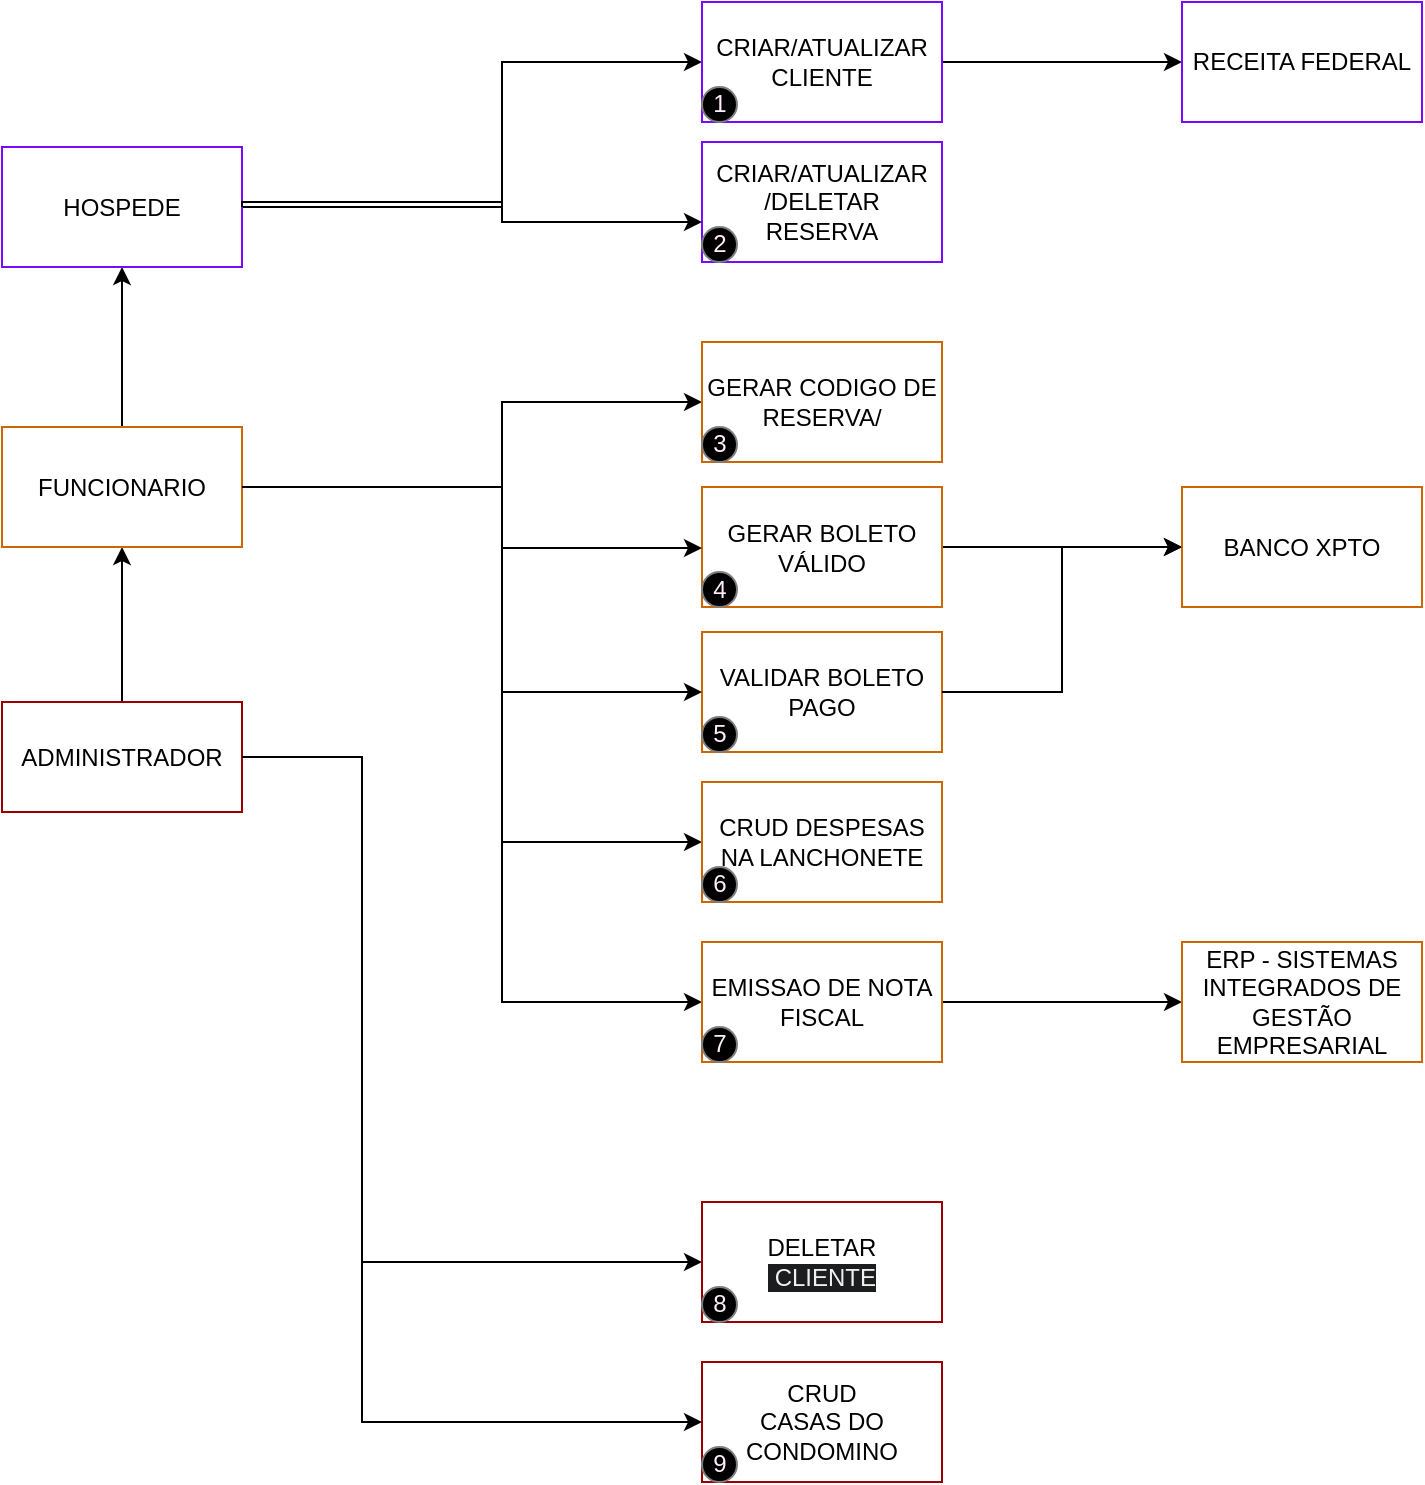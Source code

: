 <mxfile version="24.0.4" type="device">
  <diagram name="Page-1" id="6133507b-19e7-1e82-6fc7-422aa6c4b21f">
    <mxGraphModel dx="819" dy="488" grid="1" gridSize="10" guides="1" tooltips="1" connect="1" arrows="1" fold="1" page="1" pageScale="1" pageWidth="1100" pageHeight="850" background="none" math="0" shadow="0">
      <root>
        <mxCell id="0" />
        <mxCell id="1" parent="0" />
        <mxCell id="RxISOOJpV0L6cPA-b-1B-47" value="" style="edgeStyle=orthogonalEdgeStyle;rounded=0;orthogonalLoop=1;jettySize=auto;html=1;" edge="1" parent="1" source="RxISOOJpV0L6cPA-b-1B-43" target="RxISOOJpV0L6cPA-b-1B-46">
          <mxGeometry relative="1" as="geometry" />
        </mxCell>
        <mxCell id="RxISOOJpV0L6cPA-b-1B-56" value="" style="edgeStyle=orthogonalEdgeStyle;rounded=0;orthogonalLoop=1;jettySize=auto;html=1;entryX=0;entryY=0.5;entryDx=0;entryDy=0;" edge="1" parent="1" source="RxISOOJpV0L6cPA-b-1B-43" target="RxISOOJpV0L6cPA-b-1B-55">
          <mxGeometry relative="1" as="geometry">
            <Array as="points">
              <mxPoint x="260" y="457" />
              <mxPoint x="260" y="710" />
            </Array>
          </mxGeometry>
        </mxCell>
        <mxCell id="RxISOOJpV0L6cPA-b-1B-43" value="ADMINISTRADOR" style="rounded=0;whiteSpace=wrap;html=1;strokeColor=#990000;" vertex="1" parent="1">
          <mxGeometry x="80" y="430" width="120" height="55" as="geometry" />
        </mxCell>
        <mxCell id="RxISOOJpV0L6cPA-b-1B-49" value="" style="edgeStyle=orthogonalEdgeStyle;rounded=0;orthogonalLoop=1;jettySize=auto;html=1;" edge="1" parent="1" source="RxISOOJpV0L6cPA-b-1B-46" target="RxISOOJpV0L6cPA-b-1B-48">
          <mxGeometry relative="1" as="geometry" />
        </mxCell>
        <mxCell id="RxISOOJpV0L6cPA-b-1B-61" value="" style="edgeStyle=orthogonalEdgeStyle;rounded=0;orthogonalLoop=1;jettySize=auto;html=1;entryX=0;entryY=0.5;entryDx=0;entryDy=0;" edge="1" parent="1" source="RxISOOJpV0L6cPA-b-1B-46" target="RxISOOJpV0L6cPA-b-1B-60">
          <mxGeometry relative="1" as="geometry">
            <Array as="points">
              <mxPoint x="330" y="323" />
              <mxPoint x="330" y="280" />
            </Array>
          </mxGeometry>
        </mxCell>
        <mxCell id="RxISOOJpV0L6cPA-b-1B-74" value="" style="edgeStyle=orthogonalEdgeStyle;rounded=0;orthogonalLoop=1;jettySize=auto;html=1;entryX=0;entryY=0.5;entryDx=0;entryDy=0;" edge="1" parent="1" source="RxISOOJpV0L6cPA-b-1B-46" target="RxISOOJpV0L6cPA-b-1B-73">
          <mxGeometry relative="1" as="geometry">
            <Array as="points">
              <mxPoint x="330" y="323" />
              <mxPoint x="330" y="500" />
            </Array>
          </mxGeometry>
        </mxCell>
        <mxCell id="RxISOOJpV0L6cPA-b-1B-76" value="" style="edgeStyle=orthogonalEdgeStyle;rounded=0;orthogonalLoop=1;jettySize=auto;html=1;entryX=0;entryY=0.5;entryDx=0;entryDy=0;" edge="1" parent="1" source="RxISOOJpV0L6cPA-b-1B-46" target="RxISOOJpV0L6cPA-b-1B-75">
          <mxGeometry relative="1" as="geometry">
            <Array as="points">
              <mxPoint x="330" y="323" />
              <mxPoint x="330" y="580" />
            </Array>
          </mxGeometry>
        </mxCell>
        <mxCell id="RxISOOJpV0L6cPA-b-1B-46" value="FUNCIONARIO" style="whiteSpace=wrap;html=1;rounded=0;strokeColor=#CC6600;" vertex="1" parent="1">
          <mxGeometry x="80" y="292.5" width="120" height="60" as="geometry" />
        </mxCell>
        <mxCell id="RxISOOJpV0L6cPA-b-1B-51" value="" style="edgeStyle=orthogonalEdgeStyle;rounded=0;orthogonalLoop=1;jettySize=auto;html=1;" edge="1" parent="1" source="RxISOOJpV0L6cPA-b-1B-48" target="RxISOOJpV0L6cPA-b-1B-50">
          <mxGeometry relative="1" as="geometry">
            <Array as="points">
              <mxPoint x="330" y="183" />
              <mxPoint x="330" y="110" />
            </Array>
          </mxGeometry>
        </mxCell>
        <mxCell id="RxISOOJpV0L6cPA-b-1B-48" value="HOSPEDE" style="whiteSpace=wrap;html=1;rounded=0;strokeColor=#780AFF;" vertex="1" parent="1">
          <mxGeometry x="80" y="152.5" width="120" height="60" as="geometry" />
        </mxCell>
        <mxCell id="RxISOOJpV0L6cPA-b-1B-89" value="" style="edgeStyle=orthogonalEdgeStyle;rounded=0;orthogonalLoop=1;jettySize=auto;html=1;" edge="1" parent="1" source="RxISOOJpV0L6cPA-b-1B-50" target="RxISOOJpV0L6cPA-b-1B-88">
          <mxGeometry relative="1" as="geometry" />
        </mxCell>
        <mxCell id="RxISOOJpV0L6cPA-b-1B-50" value="CRIAR/ATUALIZAR CLIENTE" style="whiteSpace=wrap;html=1;rounded=0;strokeColor=#780AFF;" vertex="1" parent="1">
          <mxGeometry x="430" y="80" width="120" height="60" as="geometry" />
        </mxCell>
        <mxCell id="RxISOOJpV0L6cPA-b-1B-52" value="CRIAR/ATUALIZAR&lt;div&gt;/DELETAR&lt;div&gt;&lt;div&gt;RESERVA&lt;/div&gt;&lt;/div&gt;&lt;/div&gt;" style="whiteSpace=wrap;html=1;rounded=0;strokeColor=#780AFF;" vertex="1" parent="1">
          <mxGeometry x="430" y="150" width="120" height="60" as="geometry" />
        </mxCell>
        <mxCell id="RxISOOJpV0L6cPA-b-1B-53" value="" style="edgeStyle=orthogonalEdgeStyle;rounded=0;orthogonalLoop=1;jettySize=auto;html=1;exitX=1;exitY=0.5;exitDx=0;exitDy=0;entryX=0;entryY=0.5;entryDx=0;entryDy=0;" edge="1" parent="1" source="RxISOOJpV0L6cPA-b-1B-48">
          <mxGeometry relative="1" as="geometry">
            <mxPoint x="200" y="192.5" as="sourcePoint" />
            <mxPoint x="430.0" y="190" as="targetPoint" />
            <Array as="points">
              <mxPoint x="200" y="180" />
              <mxPoint x="330" y="180" />
              <mxPoint x="330" y="190" />
            </Array>
          </mxGeometry>
        </mxCell>
        <mxCell id="RxISOOJpV0L6cPA-b-1B-55" value="&lt;div&gt;DELETAR&lt;br&gt;&lt;/div&gt;&lt;div style=&quot;border-color: rgb(0, 0, 0); color: rgb(240, 240, 240); font-family: Helvetica; font-size: 12px; font-style: normal; font-variant-ligatures: normal; font-variant-caps: normal; font-weight: 400; letter-spacing: normal; orphans: 2; text-align: center; text-indent: 0px; text-transform: none; widows: 2; word-spacing: 0px; -webkit-text-stroke-width: 0px; white-space: normal; background-color: rgb(27, 29, 30); text-decoration-thickness: initial; text-decoration-style: initial; text-decoration-color: initial;&quot;&gt;&amp;nbsp;CLIENTE&lt;/div&gt;" style="whiteSpace=wrap;html=1;rounded=0;strokeColor=#990000;" vertex="1" parent="1">
          <mxGeometry x="430" y="680" width="120" height="60" as="geometry" />
        </mxCell>
        <mxCell id="RxISOOJpV0L6cPA-b-1B-58" value="CRUD&lt;div&gt;CASAS DO CONDOMINO&lt;/div&gt;" style="whiteSpace=wrap;html=1;rounded=0;strokeColor=#990000;" vertex="1" parent="1">
          <mxGeometry x="430" y="760" width="120" height="60" as="geometry" />
        </mxCell>
        <mxCell id="RxISOOJpV0L6cPA-b-1B-59" value="" style="edgeStyle=orthogonalEdgeStyle;rounded=0;orthogonalLoop=1;jettySize=auto;html=1;entryX=0;entryY=0.5;entryDx=0;entryDy=0;exitX=1;exitY=0.5;exitDx=0;exitDy=0;" edge="1" parent="1" source="RxISOOJpV0L6cPA-b-1B-43" target="RxISOOJpV0L6cPA-b-1B-58">
          <mxGeometry relative="1" as="geometry">
            <mxPoint x="210" y="468" as="sourcePoint" />
            <mxPoint x="440" y="468" as="targetPoint" />
            <Array as="points">
              <mxPoint x="260" y="457" />
              <mxPoint x="260" y="790" />
            </Array>
          </mxGeometry>
        </mxCell>
        <mxCell id="RxISOOJpV0L6cPA-b-1B-60" value="GERAR CODIGO DE RESERVA/" style="whiteSpace=wrap;html=1;rounded=0;strokeColor=#CC6600;" vertex="1" parent="1">
          <mxGeometry x="430" y="250" width="120" height="60" as="geometry" />
        </mxCell>
        <mxCell id="RxISOOJpV0L6cPA-b-1B-86" value="" style="edgeStyle=orthogonalEdgeStyle;rounded=0;orthogonalLoop=1;jettySize=auto;html=1;" edge="1" parent="1" source="RxISOOJpV0L6cPA-b-1B-62" target="RxISOOJpV0L6cPA-b-1B-85">
          <mxGeometry relative="1" as="geometry" />
        </mxCell>
        <mxCell id="RxISOOJpV0L6cPA-b-1B-62" value="GERAR BOLETO VÁLIDO" style="whiteSpace=wrap;html=1;rounded=0;strokeColor=#CC6600;" vertex="1" parent="1">
          <mxGeometry x="430" y="322.5" width="120" height="60" as="geometry" />
        </mxCell>
        <mxCell id="RxISOOJpV0L6cPA-b-1B-65" value="VALIDAR BOLETO PAGO" style="whiteSpace=wrap;html=1;rounded=0;strokeColor=#CC6600;" vertex="1" parent="1">
          <mxGeometry x="430" y="395" width="120" height="60" as="geometry" />
        </mxCell>
        <mxCell id="RxISOOJpV0L6cPA-b-1B-66" value="" style="edgeStyle=orthogonalEdgeStyle;rounded=0;orthogonalLoop=1;jettySize=auto;html=1;entryX=0;entryY=0.5;entryDx=0;entryDy=0;exitX=1;exitY=0.5;exitDx=0;exitDy=0;" edge="1" parent="1" source="RxISOOJpV0L6cPA-b-1B-46" target="RxISOOJpV0L6cPA-b-1B-65">
          <mxGeometry relative="1" as="geometry">
            <mxPoint x="210" y="333" as="sourcePoint" />
            <mxPoint x="440" y="320" as="targetPoint" />
            <Array as="points">
              <mxPoint x="330" y="323" />
              <mxPoint x="330" y="425" />
            </Array>
          </mxGeometry>
        </mxCell>
        <mxCell id="RxISOOJpV0L6cPA-b-1B-73" value="CRUD DESPESAS NA LANCHONETE" style="whiteSpace=wrap;html=1;rounded=0;strokeColor=#CC6600;" vertex="1" parent="1">
          <mxGeometry x="430" y="470" width="120" height="60" as="geometry" />
        </mxCell>
        <mxCell id="RxISOOJpV0L6cPA-b-1B-93" value="" style="edgeStyle=orthogonalEdgeStyle;rounded=0;orthogonalLoop=1;jettySize=auto;html=1;" edge="1" parent="1" source="RxISOOJpV0L6cPA-b-1B-75" target="RxISOOJpV0L6cPA-b-1B-92">
          <mxGeometry relative="1" as="geometry" />
        </mxCell>
        <mxCell id="RxISOOJpV0L6cPA-b-1B-75" value="EMISSAO DE NOTA FISCAL" style="whiteSpace=wrap;html=1;rounded=0;strokeColor=#CC6600;" vertex="1" parent="1">
          <mxGeometry x="430" y="550" width="120" height="60" as="geometry" />
        </mxCell>
        <mxCell id="RxISOOJpV0L6cPA-b-1B-84" value="" style="edgeStyle=orthogonalEdgeStyle;rounded=0;orthogonalLoop=1;jettySize=auto;html=1;entryX=0;entryY=0.5;entryDx=0;entryDy=0;exitX=1;exitY=0.5;exitDx=0;exitDy=0;" edge="1" parent="1" source="RxISOOJpV0L6cPA-b-1B-46" target="RxISOOJpV0L6cPA-b-1B-62">
          <mxGeometry relative="1" as="geometry">
            <mxPoint x="210" y="333" as="sourcePoint" />
            <mxPoint x="440" y="290" as="targetPoint" />
            <Array as="points">
              <mxPoint x="330" y="323" />
              <mxPoint x="330" y="353" />
              <mxPoint x="430" y="353" />
            </Array>
          </mxGeometry>
        </mxCell>
        <mxCell id="RxISOOJpV0L6cPA-b-1B-85" value="BANCO XPTO" style="whiteSpace=wrap;html=1;strokeColor=#CC6600;rounded=0;" vertex="1" parent="1">
          <mxGeometry x="670" y="322.5" width="120" height="60" as="geometry" />
        </mxCell>
        <mxCell id="RxISOOJpV0L6cPA-b-1B-87" value="" style="edgeStyle=orthogonalEdgeStyle;rounded=0;orthogonalLoop=1;jettySize=auto;html=1;exitX=1;exitY=0.5;exitDx=0;exitDy=0;entryX=0;entryY=0.5;entryDx=0;entryDy=0;" edge="1" parent="1" source="RxISOOJpV0L6cPA-b-1B-65" target="RxISOOJpV0L6cPA-b-1B-85">
          <mxGeometry relative="1" as="geometry">
            <mxPoint x="560" y="363" as="sourcePoint" />
            <mxPoint x="680" y="363" as="targetPoint" />
          </mxGeometry>
        </mxCell>
        <mxCell id="RxISOOJpV0L6cPA-b-1B-88" value="RECEITA FEDERAL" style="whiteSpace=wrap;html=1;strokeColor=#780AFF;rounded=0;" vertex="1" parent="1">
          <mxGeometry x="670" y="80" width="120" height="60" as="geometry" />
        </mxCell>
        <mxCell id="RxISOOJpV0L6cPA-b-1B-92" value="ERP - SISTEMAS INTEGRADOS DE GESTÃO EMPRESARIAL" style="whiteSpace=wrap;html=1;strokeColor=#CC6600;rounded=0;" vertex="1" parent="1">
          <mxGeometry x="670" y="550" width="120" height="60" as="geometry" />
        </mxCell>
        <mxCell id="Kpq4iDLOEV3b0wfeGjeh-11" value="1" style="ellipse;whiteSpace=wrap;html=1;aspect=fixed;fillColor=#000000;strokeColor=#7E7E7E;fontColor=#FFEDF9;" vertex="1" parent="1">
          <mxGeometry x="430" y="122.5" width="17.5" height="17.5" as="geometry" />
        </mxCell>
        <mxCell id="Kpq4iDLOEV3b0wfeGjeh-12" value="2" style="ellipse;whiteSpace=wrap;html=1;aspect=fixed;fillColor=#000000;strokeColor=#7E7E7E;fontColor=#FFEDF9;" vertex="1" parent="1">
          <mxGeometry x="430" y="192.5" width="17.5" height="17.5" as="geometry" />
        </mxCell>
        <mxCell id="Kpq4iDLOEV3b0wfeGjeh-17" value="3" style="ellipse;whiteSpace=wrap;html=1;aspect=fixed;fillColor=#000000;strokeColor=#7E7E7E;fontColor=#FFEDF9;" vertex="1" parent="1">
          <mxGeometry x="430" y="292.5" width="17.5" height="17.5" as="geometry" />
        </mxCell>
        <mxCell id="Kpq4iDLOEV3b0wfeGjeh-18" value="4" style="ellipse;whiteSpace=wrap;html=1;aspect=fixed;fillColor=#000000;strokeColor=#7E7E7E;fontColor=#FFEDF9;" vertex="1" parent="1">
          <mxGeometry x="430" y="365" width="17.5" height="17.5" as="geometry" />
        </mxCell>
        <mxCell id="Kpq4iDLOEV3b0wfeGjeh-19" value="5" style="ellipse;whiteSpace=wrap;html=1;aspect=fixed;fillColor=#000000;strokeColor=#7E7E7E;fontColor=#FFEDF9;" vertex="1" parent="1">
          <mxGeometry x="430" y="437.5" width="17.5" height="17.5" as="geometry" />
        </mxCell>
        <mxCell id="Kpq4iDLOEV3b0wfeGjeh-20" value="6" style="ellipse;whiteSpace=wrap;html=1;aspect=fixed;fillColor=#000000;strokeColor=#7E7E7E;fontColor=#FFEDF9;" vertex="1" parent="1">
          <mxGeometry x="430" y="512.5" width="17.5" height="17.5" as="geometry" />
        </mxCell>
        <mxCell id="Kpq4iDLOEV3b0wfeGjeh-21" value="7" style="ellipse;whiteSpace=wrap;html=1;aspect=fixed;fillColor=#000000;strokeColor=#7E7E7E;fontColor=#FFEDF9;" vertex="1" parent="1">
          <mxGeometry x="430" y="592.5" width="17.5" height="17.5" as="geometry" />
        </mxCell>
        <mxCell id="Kpq4iDLOEV3b0wfeGjeh-22" value="8" style="ellipse;whiteSpace=wrap;html=1;aspect=fixed;fillColor=#000000;strokeColor=#7E7E7E;fontColor=#FFEDF9;" vertex="1" parent="1">
          <mxGeometry x="430" y="722.5" width="17.5" height="17.5" as="geometry" />
        </mxCell>
        <mxCell id="Kpq4iDLOEV3b0wfeGjeh-23" value="9" style="ellipse;whiteSpace=wrap;html=1;aspect=fixed;fillColor=#000000;strokeColor=#7E7E7E;fontColor=#FFEDF9;" vertex="1" parent="1">
          <mxGeometry x="430" y="802.5" width="17.5" height="17.5" as="geometry" />
        </mxCell>
      </root>
    </mxGraphModel>
  </diagram>
</mxfile>
